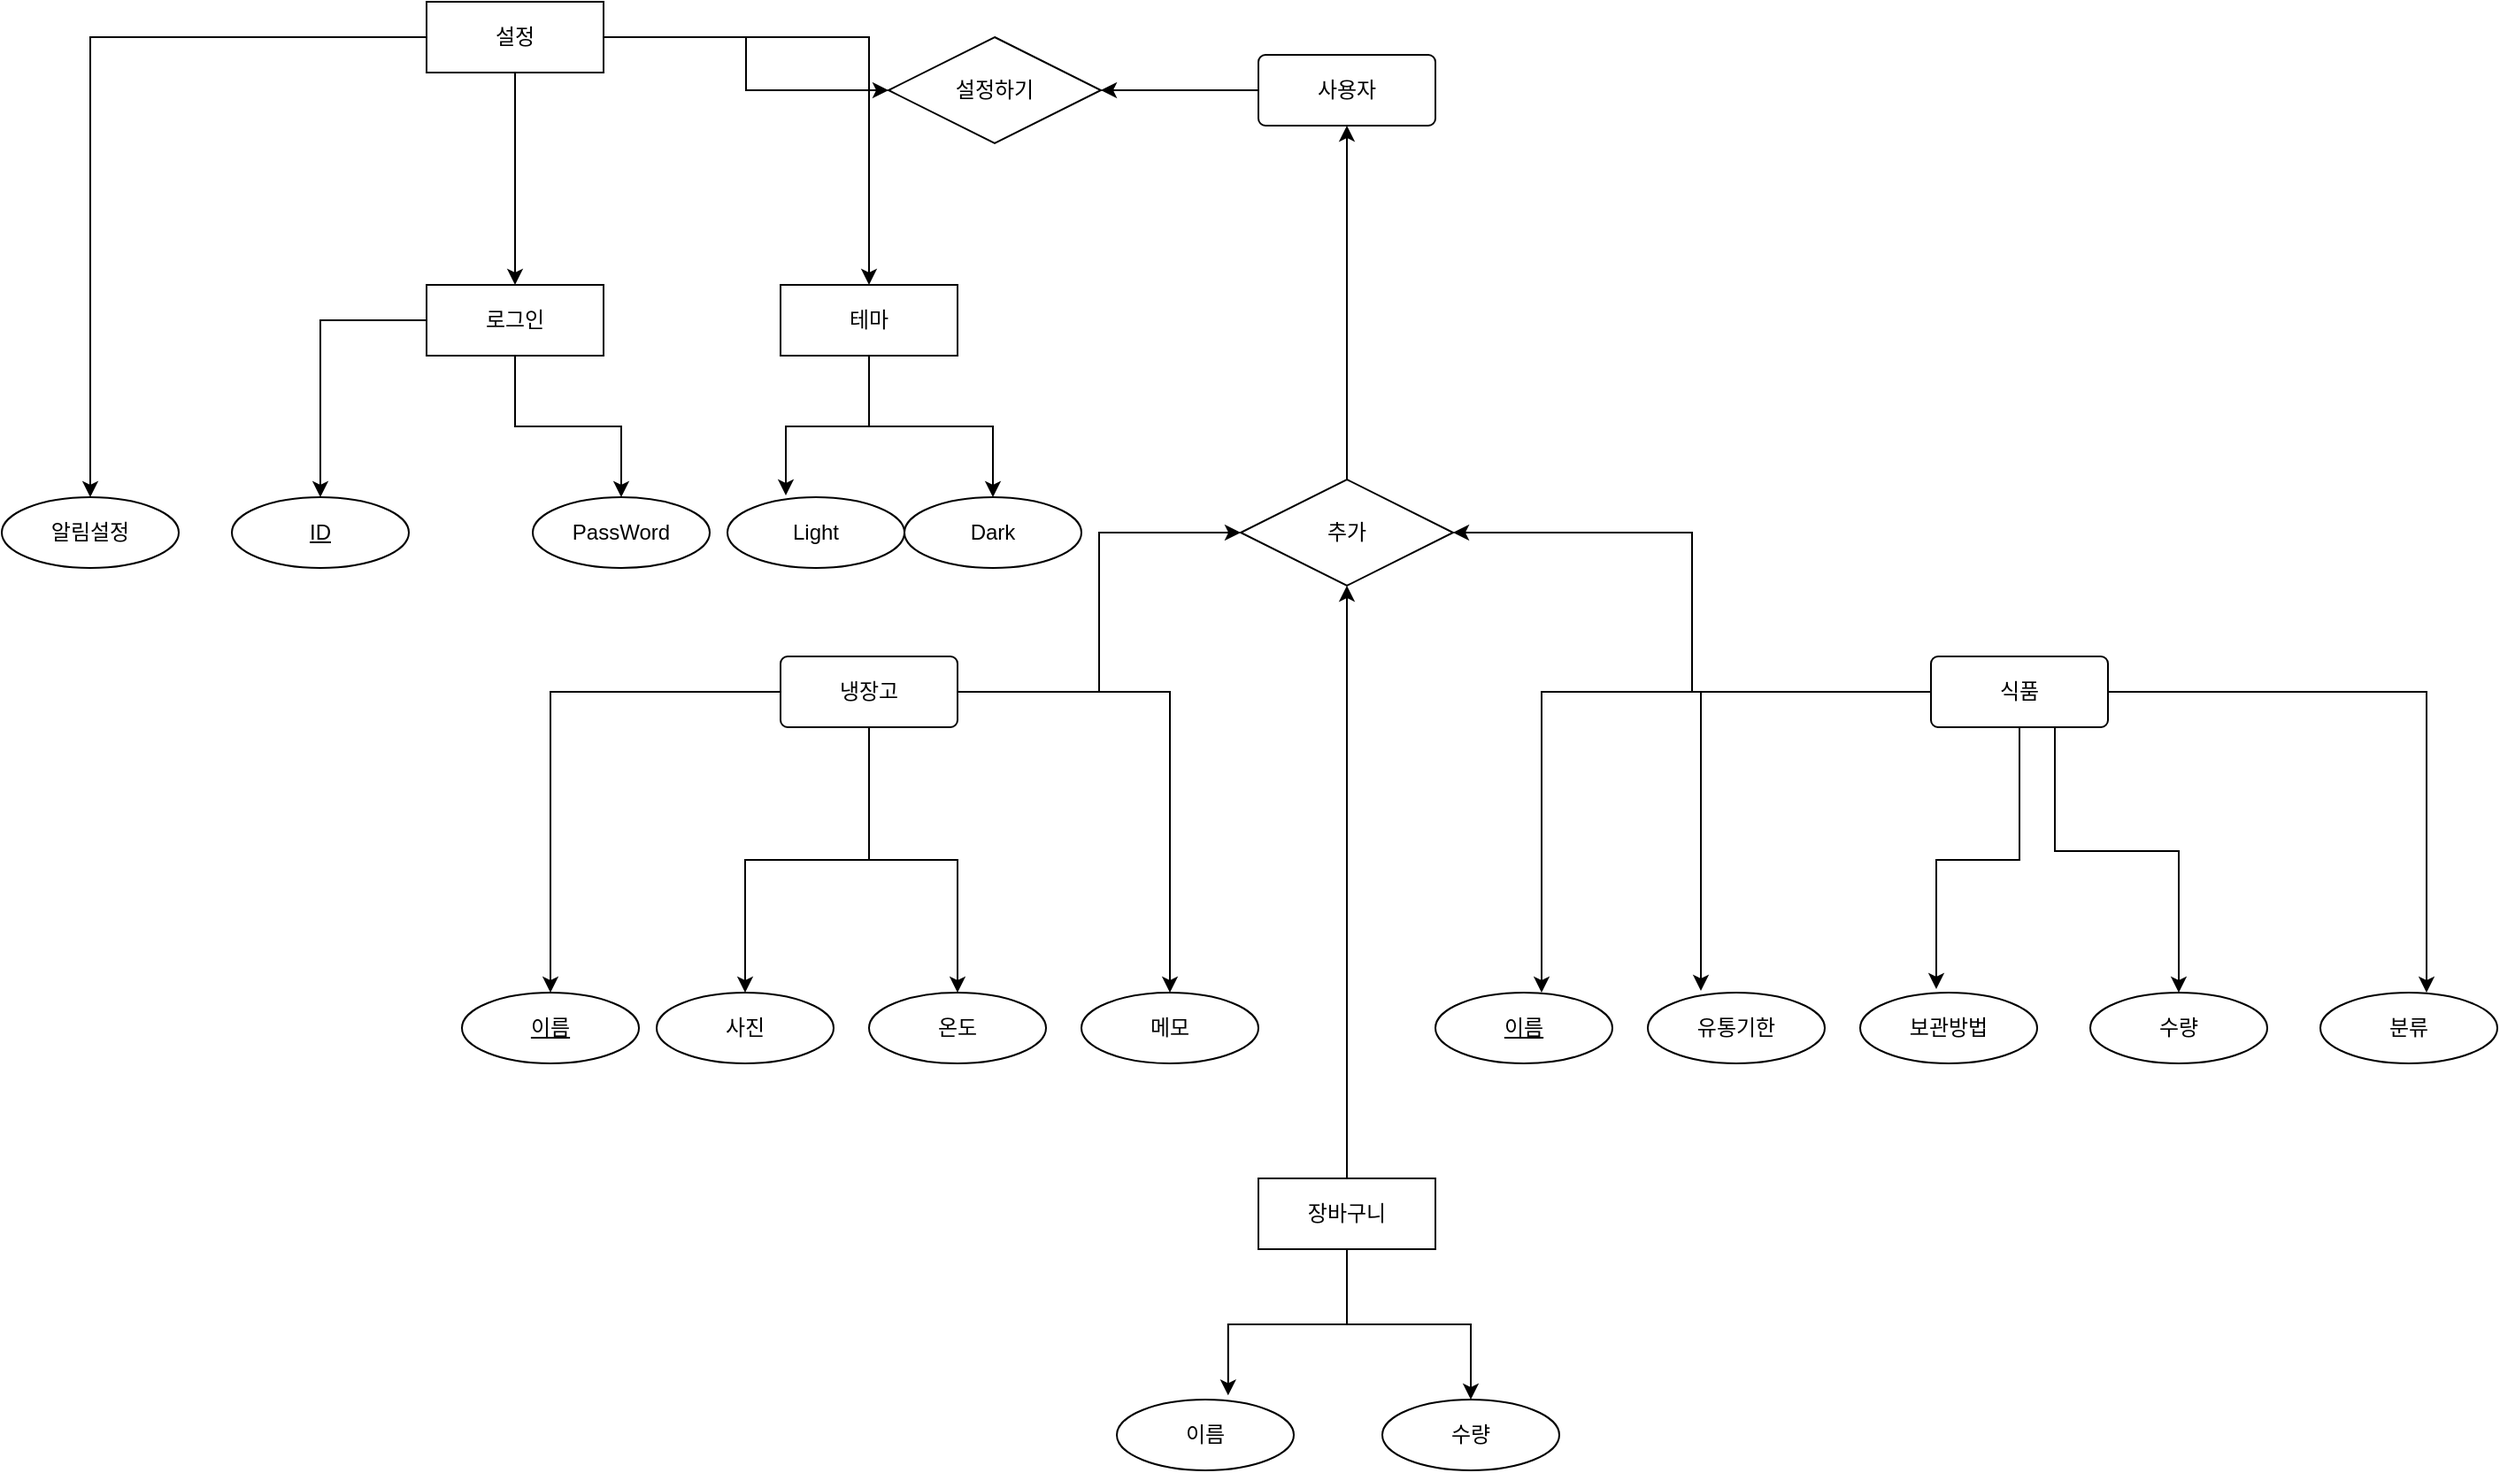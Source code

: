 <mxfile version="22.1.20" type="device">
  <diagram id="D8-uXgDX8KWi-M7Qf0g9" name="페이지-1">
    <mxGraphModel dx="1539" dy="1955" grid="1" gridSize="10" guides="1" tooltips="1" connect="1" arrows="1" fold="1" page="1" pageScale="1" pageWidth="827" pageHeight="1169" math="0" shadow="0">
      <root>
        <mxCell id="0" />
        <mxCell id="1" parent="0" />
        <mxCell id="hNFwm7pIzgrqQ1duKE-E-13" style="edgeStyle=orthogonalEdgeStyle;rounded=0;orthogonalLoop=1;jettySize=auto;html=1;entryX=0;entryY=0.5;entryDx=0;entryDy=0;" parent="1" source="hNFwm7pIzgrqQ1duKE-E-1" target="hNFwm7pIzgrqQ1duKE-E-3" edge="1">
          <mxGeometry relative="1" as="geometry" />
        </mxCell>
        <mxCell id="hNFwm7pIzgrqQ1duKE-E-21" style="edgeStyle=orthogonalEdgeStyle;rounded=0;orthogonalLoop=1;jettySize=auto;html=1;" parent="1" source="hNFwm7pIzgrqQ1duKE-E-1" target="hNFwm7pIzgrqQ1duKE-E-14" edge="1">
          <mxGeometry relative="1" as="geometry" />
        </mxCell>
        <mxCell id="hNFwm7pIzgrqQ1duKE-E-22" style="edgeStyle=orthogonalEdgeStyle;rounded=0;orthogonalLoop=1;jettySize=auto;html=1;entryX=0.5;entryY=0;entryDx=0;entryDy=0;" parent="1" source="hNFwm7pIzgrqQ1duKE-E-1" target="hNFwm7pIzgrqQ1duKE-E-18" edge="1">
          <mxGeometry relative="1" as="geometry" />
        </mxCell>
        <mxCell id="hNFwm7pIzgrqQ1duKE-E-1" value="냉장고" style="rounded=1;arcSize=10;whiteSpace=wrap;html=1;align=center;" parent="1" vertex="1">
          <mxGeometry x="130" y="270" width="100" height="40" as="geometry" />
        </mxCell>
        <mxCell id="hNFwm7pIzgrqQ1duKE-E-5" style="edgeStyle=orthogonalEdgeStyle;rounded=0;orthogonalLoop=1;jettySize=auto;html=1;entryX=1;entryY=0.5;entryDx=0;entryDy=0;" parent="1" source="hNFwm7pIzgrqQ1duKE-E-2" target="hNFwm7pIzgrqQ1duKE-E-35" edge="1">
          <mxGeometry relative="1" as="geometry">
            <mxPoint x="230" y="150" as="targetPoint" />
          </mxGeometry>
        </mxCell>
        <mxCell id="hNFwm7pIzgrqQ1duKE-E-2" value="사용자" style="rounded=1;arcSize=10;whiteSpace=wrap;html=1;align=center;" parent="1" vertex="1">
          <mxGeometry x="400" y="-70" width="100" height="40" as="geometry" />
        </mxCell>
        <mxCell id="hNFwm7pIzgrqQ1duKE-E-6" style="edgeStyle=orthogonalEdgeStyle;rounded=0;orthogonalLoop=1;jettySize=auto;html=1;entryX=0.5;entryY=1;entryDx=0;entryDy=0;" parent="1" source="hNFwm7pIzgrqQ1duKE-E-3" target="hNFwm7pIzgrqQ1duKE-E-2" edge="1">
          <mxGeometry relative="1" as="geometry" />
        </mxCell>
        <mxCell id="hNFwm7pIzgrqQ1duKE-E-3" value="추가" style="shape=rhombus;perimeter=rhombusPerimeter;whiteSpace=wrap;html=1;align=center;" parent="1" vertex="1">
          <mxGeometry x="390" y="170" width="120" height="60" as="geometry" />
        </mxCell>
        <mxCell id="hNFwm7pIzgrqQ1duKE-E-12" style="edgeStyle=orthogonalEdgeStyle;rounded=0;orthogonalLoop=1;jettySize=auto;html=1;entryX=1;entryY=0.5;entryDx=0;entryDy=0;" parent="1" source="hNFwm7pIzgrqQ1duKE-E-8" target="hNFwm7pIzgrqQ1duKE-E-3" edge="1">
          <mxGeometry relative="1" as="geometry" />
        </mxCell>
        <mxCell id="hNFwm7pIzgrqQ1duKE-E-8" value="식품" style="rounded=1;arcSize=10;whiteSpace=wrap;html=1;align=center;" parent="1" vertex="1">
          <mxGeometry x="780" y="270" width="100" height="40" as="geometry" />
        </mxCell>
        <mxCell id="hNFwm7pIzgrqQ1duKE-E-14" value="이름" style="ellipse;whiteSpace=wrap;html=1;align=center;fontStyle=4;" parent="1" vertex="1">
          <mxGeometry x="-50" y="460" width="100" height="40" as="geometry" />
        </mxCell>
        <mxCell id="hNFwm7pIzgrqQ1duKE-E-18" value="사진" style="ellipse;whiteSpace=wrap;html=1;align=center;" parent="1" vertex="1">
          <mxGeometry x="60" y="460" width="100" height="40" as="geometry" />
        </mxCell>
        <mxCell id="hNFwm7pIzgrqQ1duKE-E-19" value="온도" style="ellipse;whiteSpace=wrap;html=1;align=center;" parent="1" vertex="1">
          <mxGeometry x="180" y="460" width="100" height="40" as="geometry" />
        </mxCell>
        <mxCell id="hNFwm7pIzgrqQ1duKE-E-20" value="메모" style="ellipse;whiteSpace=wrap;html=1;align=center;" parent="1" vertex="1">
          <mxGeometry x="300" y="460" width="100" height="40" as="geometry" />
        </mxCell>
        <mxCell id="hNFwm7pIzgrqQ1duKE-E-23" style="edgeStyle=orthogonalEdgeStyle;rounded=0;orthogonalLoop=1;jettySize=auto;html=1;entryX=0.5;entryY=0;entryDx=0;entryDy=0;" parent="1" source="hNFwm7pIzgrqQ1duKE-E-1" target="hNFwm7pIzgrqQ1duKE-E-19" edge="1">
          <mxGeometry relative="1" as="geometry">
            <mxPoint x="250" y="440" as="targetPoint" />
          </mxGeometry>
        </mxCell>
        <mxCell id="hNFwm7pIzgrqQ1duKE-E-24" style="edgeStyle=orthogonalEdgeStyle;rounded=0;orthogonalLoop=1;jettySize=auto;html=1;entryX=0.5;entryY=0;entryDx=0;entryDy=0;" parent="1" source="hNFwm7pIzgrqQ1duKE-E-1" target="hNFwm7pIzgrqQ1duKE-E-20" edge="1">
          <mxGeometry relative="1" as="geometry" />
        </mxCell>
        <mxCell id="hNFwm7pIzgrqQ1duKE-E-25" value="이름" style="ellipse;whiteSpace=wrap;html=1;align=center;fontStyle=4;" parent="1" vertex="1">
          <mxGeometry x="500" y="460" width="100" height="40" as="geometry" />
        </mxCell>
        <mxCell id="hNFwm7pIzgrqQ1duKE-E-26" value="유통기한" style="ellipse;whiteSpace=wrap;html=1;align=center;" parent="1" vertex="1">
          <mxGeometry x="620" y="460" width="100" height="40" as="geometry" />
        </mxCell>
        <mxCell id="hNFwm7pIzgrqQ1duKE-E-27" value="보관방법" style="ellipse;whiteSpace=wrap;html=1;align=center;" parent="1" vertex="1">
          <mxGeometry x="740" y="460" width="100" height="40" as="geometry" />
        </mxCell>
        <mxCell id="hNFwm7pIzgrqQ1duKE-E-28" value="수량" style="ellipse;whiteSpace=wrap;html=1;align=center;" parent="1" vertex="1">
          <mxGeometry x="870" y="460" width="100" height="40" as="geometry" />
        </mxCell>
        <mxCell id="hNFwm7pIzgrqQ1duKE-E-29" value="분류" style="ellipse;whiteSpace=wrap;html=1;align=center;" parent="1" vertex="1">
          <mxGeometry x="1000" y="460" width="100" height="40" as="geometry" />
        </mxCell>
        <mxCell id="hNFwm7pIzgrqQ1duKE-E-30" style="edgeStyle=orthogonalEdgeStyle;rounded=0;orthogonalLoop=1;jettySize=auto;html=1;entryX=0.6;entryY=0;entryDx=0;entryDy=0;entryPerimeter=0;" parent="1" source="hNFwm7pIzgrqQ1duKE-E-8" target="hNFwm7pIzgrqQ1duKE-E-25" edge="1">
          <mxGeometry relative="1" as="geometry" />
        </mxCell>
        <mxCell id="hNFwm7pIzgrqQ1duKE-E-31" style="edgeStyle=orthogonalEdgeStyle;rounded=0;orthogonalLoop=1;jettySize=auto;html=1;entryX=0.3;entryY=-0.025;entryDx=0;entryDy=0;entryPerimeter=0;" parent="1" source="hNFwm7pIzgrqQ1duKE-E-8" target="hNFwm7pIzgrqQ1duKE-E-26" edge="1">
          <mxGeometry relative="1" as="geometry" />
        </mxCell>
        <mxCell id="hNFwm7pIzgrqQ1duKE-E-32" style="edgeStyle=orthogonalEdgeStyle;rounded=0;orthogonalLoop=1;jettySize=auto;html=1;entryX=0.43;entryY=-0.05;entryDx=0;entryDy=0;entryPerimeter=0;" parent="1" source="hNFwm7pIzgrqQ1duKE-E-8" target="hNFwm7pIzgrqQ1duKE-E-27" edge="1">
          <mxGeometry relative="1" as="geometry" />
        </mxCell>
        <mxCell id="hNFwm7pIzgrqQ1duKE-E-33" style="edgeStyle=orthogonalEdgeStyle;rounded=0;orthogonalLoop=1;jettySize=auto;html=1;" parent="1" target="hNFwm7pIzgrqQ1duKE-E-28" edge="1">
          <mxGeometry relative="1" as="geometry">
            <mxPoint x="850" y="310" as="sourcePoint" />
            <mxPoint x="920" y="460" as="targetPoint" />
            <Array as="points">
              <mxPoint x="850" y="380" />
              <mxPoint x="920" y="380" />
            </Array>
          </mxGeometry>
        </mxCell>
        <mxCell id="hNFwm7pIzgrqQ1duKE-E-34" style="edgeStyle=orthogonalEdgeStyle;rounded=0;orthogonalLoop=1;jettySize=auto;html=1;entryX=0.6;entryY=0;entryDx=0;entryDy=0;entryPerimeter=0;" parent="1" source="hNFwm7pIzgrqQ1duKE-E-8" target="hNFwm7pIzgrqQ1duKE-E-29" edge="1">
          <mxGeometry relative="1" as="geometry" />
        </mxCell>
        <mxCell id="hNFwm7pIzgrqQ1duKE-E-35" value="설정하기" style="shape=rhombus;perimeter=rhombusPerimeter;whiteSpace=wrap;html=1;align=center;" parent="1" vertex="1">
          <mxGeometry x="191" y="-80" width="120" height="60" as="geometry" />
        </mxCell>
        <mxCell id="hNFwm7pIzgrqQ1duKE-E-38" value="알림설정" style="ellipse;whiteSpace=wrap;html=1;align=center;" parent="1" vertex="1">
          <mxGeometry x="-310" y="180" width="100" height="40" as="geometry" />
        </mxCell>
        <mxCell id="hNFwm7pIzgrqQ1duKE-E-53" style="edgeStyle=orthogonalEdgeStyle;rounded=0;orthogonalLoop=1;jettySize=auto;html=1;" parent="1" source="hNFwm7pIzgrqQ1duKE-E-40" target="hNFwm7pIzgrqQ1duKE-E-48" edge="1">
          <mxGeometry relative="1" as="geometry" />
        </mxCell>
        <mxCell id="hNFwm7pIzgrqQ1duKE-E-57" style="edgeStyle=orthogonalEdgeStyle;rounded=0;orthogonalLoop=1;jettySize=auto;html=1;entryX=0.5;entryY=0;entryDx=0;entryDy=0;" parent="1" source="hNFwm7pIzgrqQ1duKE-E-40" target="hNFwm7pIzgrqQ1duKE-E-49" edge="1">
          <mxGeometry relative="1" as="geometry" />
        </mxCell>
        <mxCell id="hNFwm7pIzgrqQ1duKE-E-40" value="로그인" style="whiteSpace=wrap;html=1;align=center;" parent="1" vertex="1">
          <mxGeometry x="-70" y="60" width="100" height="40" as="geometry" />
        </mxCell>
        <mxCell id="hNFwm7pIzgrqQ1duKE-E-55" style="edgeStyle=orthogonalEdgeStyle;rounded=0;orthogonalLoop=1;jettySize=auto;html=1;entryX=0.5;entryY=0;entryDx=0;entryDy=0;" parent="1" source="hNFwm7pIzgrqQ1duKE-E-41" target="hNFwm7pIzgrqQ1duKE-E-51" edge="1">
          <mxGeometry relative="1" as="geometry" />
        </mxCell>
        <mxCell id="hNFwm7pIzgrqQ1duKE-E-41" value="테마" style="whiteSpace=wrap;html=1;align=center;" parent="1" vertex="1">
          <mxGeometry x="130" y="60" width="100" height="40" as="geometry" />
        </mxCell>
        <mxCell id="hNFwm7pIzgrqQ1duKE-E-43" style="edgeStyle=orthogonalEdgeStyle;rounded=0;orthogonalLoop=1;jettySize=auto;html=1;entryX=0;entryY=0.5;entryDx=0;entryDy=0;" parent="1" source="hNFwm7pIzgrqQ1duKE-E-42" target="hNFwm7pIzgrqQ1duKE-E-35" edge="1">
          <mxGeometry relative="1" as="geometry" />
        </mxCell>
        <mxCell id="hNFwm7pIzgrqQ1duKE-E-44" style="edgeStyle=orthogonalEdgeStyle;rounded=0;orthogonalLoop=1;jettySize=auto;html=1;entryX=0.5;entryY=0;entryDx=0;entryDy=0;" parent="1" source="hNFwm7pIzgrqQ1duKE-E-42" target="hNFwm7pIzgrqQ1duKE-E-38" edge="1">
          <mxGeometry relative="1" as="geometry" />
        </mxCell>
        <mxCell id="hNFwm7pIzgrqQ1duKE-E-45" style="edgeStyle=orthogonalEdgeStyle;rounded=0;orthogonalLoop=1;jettySize=auto;html=1;entryX=0.5;entryY=0;entryDx=0;entryDy=0;" parent="1" source="hNFwm7pIzgrqQ1duKE-E-42" target="hNFwm7pIzgrqQ1duKE-E-40" edge="1">
          <mxGeometry relative="1" as="geometry" />
        </mxCell>
        <mxCell id="hNFwm7pIzgrqQ1duKE-E-59" style="edgeStyle=orthogonalEdgeStyle;rounded=0;orthogonalLoop=1;jettySize=auto;html=1;" parent="1" source="hNFwm7pIzgrqQ1duKE-E-42" target="hNFwm7pIzgrqQ1duKE-E-41" edge="1">
          <mxGeometry relative="1" as="geometry" />
        </mxCell>
        <mxCell id="hNFwm7pIzgrqQ1duKE-E-42" value="설정" style="whiteSpace=wrap;html=1;align=center;" parent="1" vertex="1">
          <mxGeometry x="-70" y="-100" width="100" height="40" as="geometry" />
        </mxCell>
        <mxCell id="hNFwm7pIzgrqQ1duKE-E-48" value="PassWord" style="ellipse;whiteSpace=wrap;html=1;align=center;" parent="1" vertex="1">
          <mxGeometry x="-10" y="180" width="100" height="40" as="geometry" />
        </mxCell>
        <mxCell id="hNFwm7pIzgrqQ1duKE-E-49" value="ID" style="ellipse;whiteSpace=wrap;html=1;align=center;fontStyle=4;" parent="1" vertex="1">
          <mxGeometry x="-180" y="180" width="100" height="40" as="geometry" />
        </mxCell>
        <mxCell id="hNFwm7pIzgrqQ1duKE-E-50" value="Light" style="ellipse;whiteSpace=wrap;html=1;align=center;" parent="1" vertex="1">
          <mxGeometry x="100" y="180" width="100" height="40" as="geometry" />
        </mxCell>
        <mxCell id="hNFwm7pIzgrqQ1duKE-E-51" value="Dark" style="ellipse;whiteSpace=wrap;html=1;align=center;" parent="1" vertex="1">
          <mxGeometry x="200" y="180" width="100" height="40" as="geometry" />
        </mxCell>
        <mxCell id="hNFwm7pIzgrqQ1duKE-E-54" style="edgeStyle=orthogonalEdgeStyle;rounded=0;orthogonalLoop=1;jettySize=auto;html=1;entryX=0.33;entryY=-0.025;entryDx=0;entryDy=0;entryPerimeter=0;" parent="1" source="hNFwm7pIzgrqQ1duKE-E-41" target="hNFwm7pIzgrqQ1duKE-E-50" edge="1">
          <mxGeometry relative="1" as="geometry" />
        </mxCell>
        <mxCell id="hNFwm7pIzgrqQ1duKE-E-63" style="edgeStyle=orthogonalEdgeStyle;rounded=0;orthogonalLoop=1;jettySize=auto;html=1;entryX=0.5;entryY=1;entryDx=0;entryDy=0;" parent="1" source="hNFwm7pIzgrqQ1duKE-E-61" target="hNFwm7pIzgrqQ1duKE-E-3" edge="1">
          <mxGeometry relative="1" as="geometry">
            <mxPoint x="450" y="440" as="targetPoint" />
          </mxGeometry>
        </mxCell>
        <mxCell id="hNFwm7pIzgrqQ1duKE-E-67" style="edgeStyle=orthogonalEdgeStyle;rounded=0;orthogonalLoop=1;jettySize=auto;html=1;entryX=0.5;entryY=0;entryDx=0;entryDy=0;" parent="1" source="hNFwm7pIzgrqQ1duKE-E-61" target="hNFwm7pIzgrqQ1duKE-E-65" edge="1">
          <mxGeometry relative="1" as="geometry" />
        </mxCell>
        <mxCell id="hNFwm7pIzgrqQ1duKE-E-61" value="장바구니" style="whiteSpace=wrap;html=1;align=center;" parent="1" vertex="1">
          <mxGeometry x="400" y="565" width="100" height="40" as="geometry" />
        </mxCell>
        <mxCell id="hNFwm7pIzgrqQ1duKE-E-64" value="이름" style="ellipse;whiteSpace=wrap;html=1;align=center;" parent="1" vertex="1">
          <mxGeometry x="320" y="690" width="100" height="40" as="geometry" />
        </mxCell>
        <mxCell id="hNFwm7pIzgrqQ1duKE-E-65" value="수량" style="ellipse;whiteSpace=wrap;html=1;align=center;" parent="1" vertex="1">
          <mxGeometry x="470" y="690" width="100" height="40" as="geometry" />
        </mxCell>
        <mxCell id="hNFwm7pIzgrqQ1duKE-E-66" style="edgeStyle=orthogonalEdgeStyle;rounded=0;orthogonalLoop=1;jettySize=auto;html=1;entryX=0.629;entryY=-0.058;entryDx=0;entryDy=0;entryPerimeter=0;" parent="1" source="hNFwm7pIzgrqQ1duKE-E-61" target="hNFwm7pIzgrqQ1duKE-E-64" edge="1">
          <mxGeometry relative="1" as="geometry" />
        </mxCell>
      </root>
    </mxGraphModel>
  </diagram>
</mxfile>
